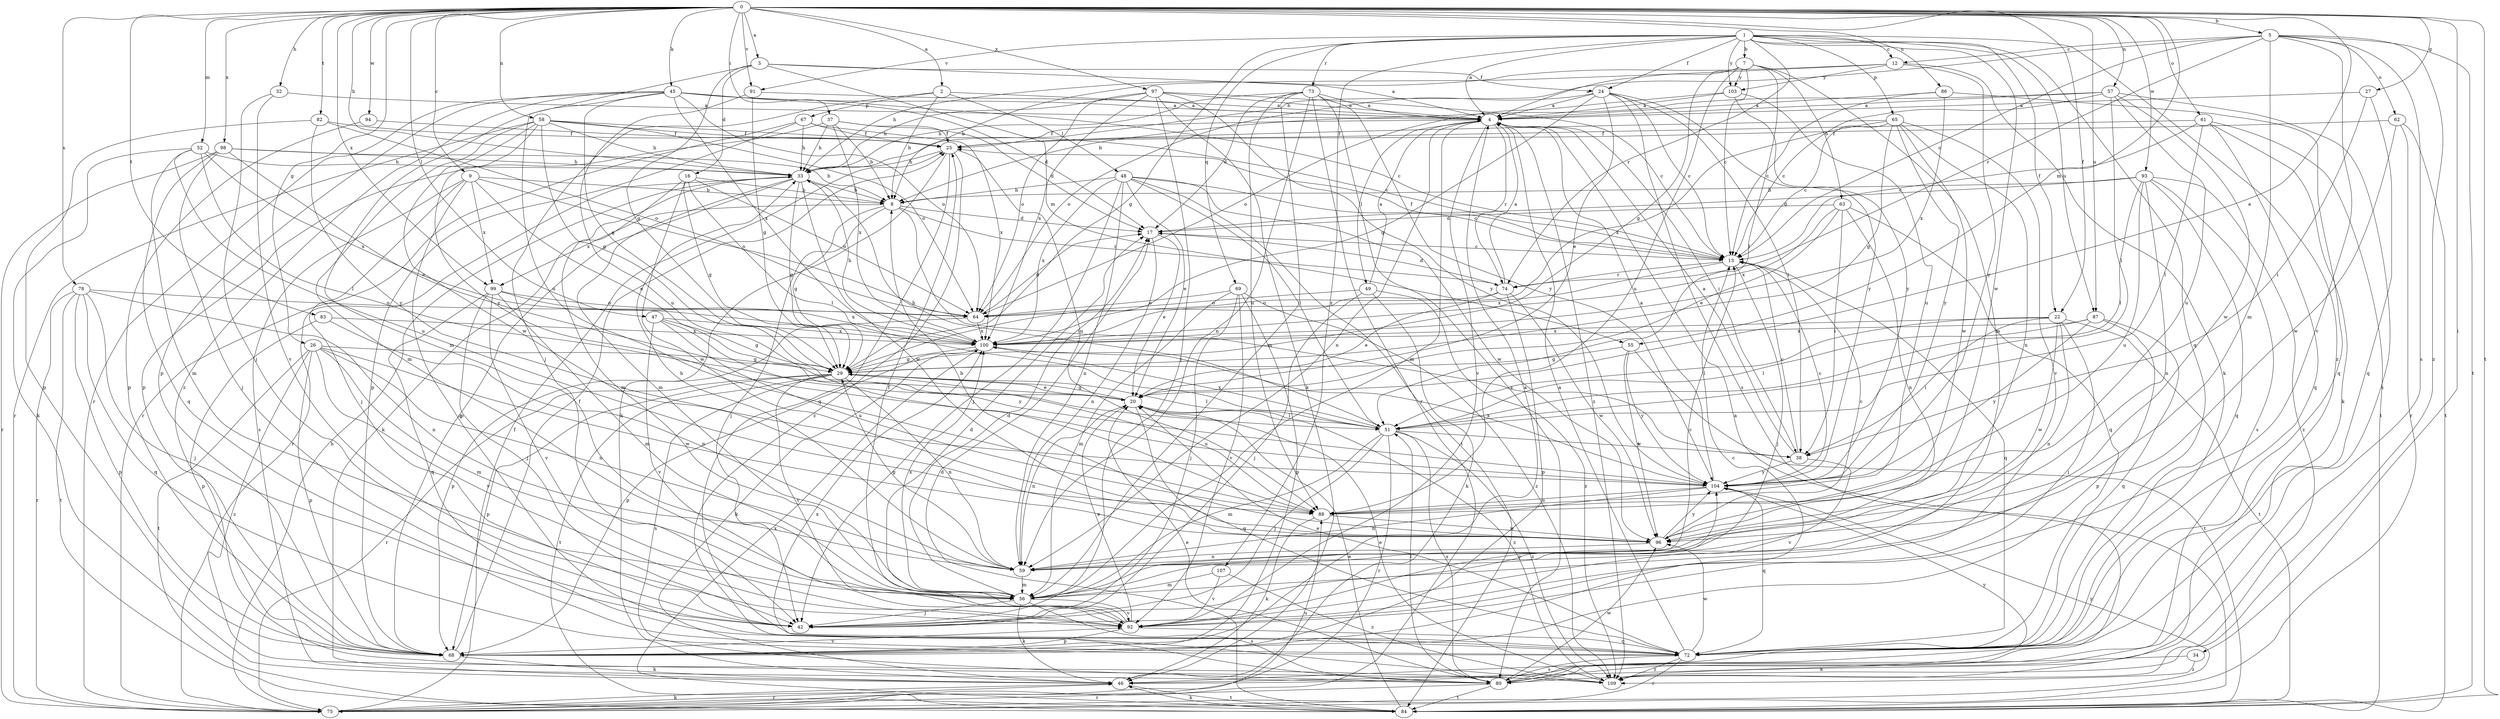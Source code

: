 strict digraph  {
0;
1;
2;
3;
4;
5;
7;
8;
9;
12;
13;
16;
17;
20;
22;
24;
25;
26;
27;
29;
32;
33;
34;
37;
38;
42;
45;
46;
47;
48;
49;
51;
52;
55;
56;
57;
58;
59;
61;
62;
63;
64;
65;
67;
68;
69;
72;
73;
74;
75;
78;
80;
82;
83;
84;
86;
87;
88;
91;
92;
93;
94;
96;
97;
98;
99;
100;
103;
104;
107;
109;
0 -> 2  [label=a];
0 -> 3  [label=a];
0 -> 5  [label=b];
0 -> 9  [label=c];
0 -> 20  [label=e];
0 -> 22  [label=f];
0 -> 26  [label=g];
0 -> 27  [label=g];
0 -> 32  [label=h];
0 -> 33  [label=h];
0 -> 34  [label=i];
0 -> 37  [label=i];
0 -> 45  [label=k];
0 -> 47  [label=l];
0 -> 52  [label=m];
0 -> 55  [label=m];
0 -> 57  [label=n];
0 -> 58  [label=n];
0 -> 61  [label=o];
0 -> 78  [label=s];
0 -> 82  [label=t];
0 -> 83  [label=t];
0 -> 84  [label=t];
0 -> 86  [label=u];
0 -> 87  [label=u];
0 -> 91  [label=v];
0 -> 93  [label=w];
0 -> 94  [label=w];
0 -> 97  [label=x];
0 -> 98  [label=x];
0 -> 99  [label=x];
1 -> 4  [label=a];
1 -> 7  [label=b];
1 -> 12  [label=c];
1 -> 22  [label=f];
1 -> 24  [label=f];
1 -> 29  [label=g];
1 -> 65  [label=p];
1 -> 69  [label=q];
1 -> 72  [label=q];
1 -> 73  [label=r];
1 -> 74  [label=r];
1 -> 87  [label=u];
1 -> 91  [label=v];
1 -> 96  [label=w];
1 -> 103  [label=y];
1 -> 107  [label=z];
1 -> 109  [label=z];
2 -> 4  [label=a];
2 -> 8  [label=b];
2 -> 42  [label=j];
2 -> 48  [label=l];
2 -> 67  [label=p];
3 -> 4  [label=a];
3 -> 16  [label=d];
3 -> 24  [label=f];
3 -> 29  [label=g];
3 -> 55  [label=m];
3 -> 88  [label=u];
4 -> 25  [label=f];
4 -> 38  [label=i];
4 -> 49  [label=l];
4 -> 56  [label=m];
4 -> 59  [label=n];
4 -> 74  [label=r];
4 -> 92  [label=v];
4 -> 109  [label=z];
5 -> 12  [label=c];
5 -> 13  [label=c];
5 -> 33  [label=h];
5 -> 56  [label=m];
5 -> 62  [label=o];
5 -> 74  [label=r];
5 -> 80  [label=s];
5 -> 84  [label=t];
5 -> 92  [label=v];
5 -> 109  [label=z];
7 -> 4  [label=a];
7 -> 13  [label=c];
7 -> 29  [label=g];
7 -> 51  [label=l];
7 -> 56  [label=m];
7 -> 63  [label=o];
7 -> 88  [label=u];
7 -> 103  [label=y];
8 -> 17  [label=d];
8 -> 29  [label=g];
8 -> 38  [label=i];
8 -> 42  [label=j];
8 -> 74  [label=r];
8 -> 99  [label=x];
9 -> 8  [label=b];
9 -> 20  [label=e];
9 -> 42  [label=j];
9 -> 64  [label=o];
9 -> 72  [label=q];
9 -> 80  [label=s];
9 -> 99  [label=x];
12 -> 8  [label=b];
12 -> 33  [label=h];
12 -> 46  [label=k];
12 -> 103  [label=y];
12 -> 104  [label=y];
13 -> 25  [label=f];
13 -> 42  [label=j];
13 -> 72  [label=q];
13 -> 74  [label=r];
13 -> 100  [label=x];
16 -> 8  [label=b];
16 -> 29  [label=g];
16 -> 51  [label=l];
16 -> 56  [label=m];
16 -> 64  [label=o];
16 -> 96  [label=w];
17 -> 13  [label=c];
17 -> 20  [label=e];
17 -> 59  [label=n];
20 -> 29  [label=g];
20 -> 51  [label=l];
20 -> 59  [label=n];
20 -> 72  [label=q];
20 -> 109  [label=z];
22 -> 38  [label=i];
22 -> 42  [label=j];
22 -> 51  [label=l];
22 -> 59  [label=n];
22 -> 84  [label=t];
22 -> 96  [label=w];
22 -> 100  [label=x];
24 -> 4  [label=a];
24 -> 13  [label=c];
24 -> 20  [label=e];
24 -> 29  [label=g];
24 -> 38  [label=i];
24 -> 64  [label=o];
24 -> 80  [label=s];
24 -> 104  [label=y];
25 -> 33  [label=h];
25 -> 46  [label=k];
25 -> 72  [label=q];
25 -> 88  [label=u];
25 -> 109  [label=z];
26 -> 29  [label=g];
26 -> 56  [label=m];
26 -> 59  [label=n];
26 -> 68  [label=p];
26 -> 84  [label=t];
26 -> 92  [label=v];
26 -> 96  [label=w];
26 -> 109  [label=z];
27 -> 4  [label=a];
27 -> 38  [label=i];
27 -> 72  [label=q];
29 -> 20  [label=e];
29 -> 51  [label=l];
29 -> 59  [label=n];
29 -> 68  [label=p];
29 -> 75  [label=r];
29 -> 80  [label=s];
29 -> 84  [label=t];
29 -> 88  [label=u];
29 -> 92  [label=v];
32 -> 4  [label=a];
32 -> 42  [label=j];
32 -> 92  [label=v];
33 -> 8  [label=b];
33 -> 29  [label=g];
33 -> 46  [label=k];
33 -> 56  [label=m];
33 -> 68  [label=p];
33 -> 75  [label=r];
33 -> 96  [label=w];
34 -> 46  [label=k];
34 -> 109  [label=z];
37 -> 8  [label=b];
37 -> 17  [label=d];
37 -> 25  [label=f];
37 -> 33  [label=h];
37 -> 68  [label=p];
37 -> 100  [label=x];
38 -> 4  [label=a];
38 -> 13  [label=c];
38 -> 92  [label=v];
38 -> 104  [label=y];
45 -> 4  [label=a];
45 -> 13  [label=c];
45 -> 17  [label=d];
45 -> 29  [label=g];
45 -> 56  [label=m];
45 -> 64  [label=o];
45 -> 68  [label=p];
45 -> 75  [label=r];
45 -> 100  [label=x];
45 -> 109  [label=z];
46 -> 75  [label=r];
46 -> 84  [label=t];
47 -> 29  [label=g];
47 -> 88  [label=u];
47 -> 92  [label=v];
47 -> 100  [label=x];
47 -> 104  [label=y];
48 -> 8  [label=b];
48 -> 13  [label=c];
48 -> 20  [label=e];
48 -> 42  [label=j];
48 -> 51  [label=l];
48 -> 59  [label=n];
48 -> 84  [label=t];
48 -> 96  [label=w];
48 -> 100  [label=x];
49 -> 4  [label=a];
49 -> 42  [label=j];
49 -> 46  [label=k];
49 -> 64  [label=o];
49 -> 109  [label=z];
51 -> 33  [label=h];
51 -> 38  [label=i];
51 -> 42  [label=j];
51 -> 56  [label=m];
51 -> 75  [label=r];
51 -> 80  [label=s];
51 -> 100  [label=x];
51 -> 109  [label=z];
52 -> 33  [label=h];
52 -> 46  [label=k];
52 -> 51  [label=l];
52 -> 56  [label=m];
52 -> 88  [label=u];
52 -> 100  [label=x];
55 -> 29  [label=g];
55 -> 84  [label=t];
55 -> 96  [label=w];
55 -> 104  [label=y];
56 -> 13  [label=c];
56 -> 17  [label=d];
56 -> 42  [label=j];
56 -> 46  [label=k];
56 -> 80  [label=s];
56 -> 92  [label=v];
56 -> 100  [label=x];
57 -> 4  [label=a];
57 -> 8  [label=b];
57 -> 13  [label=c];
57 -> 51  [label=l];
57 -> 80  [label=s];
57 -> 88  [label=u];
57 -> 96  [label=w];
58 -> 13  [label=c];
58 -> 25  [label=f];
58 -> 29  [label=g];
58 -> 33  [label=h];
58 -> 56  [label=m];
58 -> 64  [label=o];
58 -> 75  [label=r];
58 -> 96  [label=w];
58 -> 104  [label=y];
59 -> 29  [label=g];
59 -> 33  [label=h];
59 -> 56  [label=m];
61 -> 13  [label=c];
61 -> 25  [label=f];
61 -> 46  [label=k];
61 -> 51  [label=l];
61 -> 72  [label=q];
61 -> 84  [label=t];
62 -> 25  [label=f];
62 -> 75  [label=r];
62 -> 84  [label=t];
62 -> 96  [label=w];
63 -> 17  [label=d];
63 -> 20  [label=e];
63 -> 38  [label=i];
63 -> 59  [label=n];
63 -> 72  [label=q];
63 -> 100  [label=x];
64 -> 17  [label=d];
64 -> 68  [label=p];
64 -> 100  [label=x];
65 -> 13  [label=c];
65 -> 25  [label=f];
65 -> 29  [label=g];
65 -> 59  [label=n];
65 -> 92  [label=v];
65 -> 96  [label=w];
65 -> 100  [label=x];
65 -> 104  [label=y];
67 -> 25  [label=f];
67 -> 33  [label=h];
67 -> 68  [label=p];
67 -> 75  [label=r];
67 -> 100  [label=x];
68 -> 4  [label=a];
68 -> 13  [label=c];
68 -> 25  [label=f];
68 -> 46  [label=k];
68 -> 92  [label=v];
69 -> 42  [label=j];
69 -> 56  [label=m];
69 -> 64  [label=o];
69 -> 68  [label=p];
69 -> 92  [label=v];
69 -> 109  [label=z];
72 -> 4  [label=a];
72 -> 20  [label=e];
72 -> 75  [label=r];
72 -> 80  [label=s];
72 -> 96  [label=w];
72 -> 109  [label=z];
73 -> 4  [label=a];
73 -> 17  [label=d];
73 -> 33  [label=h];
73 -> 56  [label=m];
73 -> 59  [label=n];
73 -> 75  [label=r];
73 -> 80  [label=s];
73 -> 88  [label=u];
73 -> 104  [label=y];
74 -> 4  [label=a];
74 -> 17  [label=d];
74 -> 20  [label=e];
74 -> 64  [label=o];
74 -> 68  [label=p];
74 -> 96  [label=w];
75 -> 25  [label=f];
75 -> 33  [label=h];
75 -> 46  [label=k];
75 -> 88  [label=u];
75 -> 104  [label=y];
78 -> 42  [label=j];
78 -> 59  [label=n];
78 -> 64  [label=o];
78 -> 68  [label=p];
78 -> 72  [label=q];
78 -> 75  [label=r];
78 -> 84  [label=t];
80 -> 20  [label=e];
80 -> 51  [label=l];
80 -> 75  [label=r];
80 -> 84  [label=t];
80 -> 96  [label=w];
80 -> 100  [label=x];
80 -> 104  [label=y];
82 -> 25  [label=f];
82 -> 64  [label=o];
82 -> 68  [label=p];
82 -> 104  [label=y];
83 -> 59  [label=n];
83 -> 68  [label=p];
83 -> 100  [label=x];
84 -> 4  [label=a];
84 -> 17  [label=d];
84 -> 20  [label=e];
84 -> 46  [label=k];
84 -> 100  [label=x];
86 -> 4  [label=a];
86 -> 13  [label=c];
86 -> 72  [label=q];
86 -> 100  [label=x];
87 -> 51  [label=l];
87 -> 68  [label=p];
87 -> 72  [label=q];
87 -> 100  [label=x];
87 -> 104  [label=y];
88 -> 46  [label=k];
88 -> 96  [label=w];
91 -> 4  [label=a];
91 -> 29  [label=g];
91 -> 88  [label=u];
92 -> 17  [label=d];
92 -> 20  [label=e];
92 -> 25  [label=f];
92 -> 68  [label=p];
92 -> 72  [label=q];
92 -> 104  [label=y];
93 -> 8  [label=b];
93 -> 17  [label=d];
93 -> 51  [label=l];
93 -> 59  [label=n];
93 -> 72  [label=q];
93 -> 80  [label=s];
93 -> 88  [label=u];
93 -> 109  [label=z];
94 -> 25  [label=f];
94 -> 68  [label=p];
96 -> 8  [label=b];
96 -> 13  [label=c];
96 -> 59  [label=n];
96 -> 104  [label=y];
97 -> 4  [label=a];
97 -> 13  [label=c];
97 -> 33  [label=h];
97 -> 42  [label=j];
97 -> 46  [label=k];
97 -> 64  [label=o];
97 -> 100  [label=x];
97 -> 104  [label=y];
98 -> 8  [label=b];
98 -> 20  [label=e];
98 -> 33  [label=h];
98 -> 42  [label=j];
98 -> 72  [label=q];
98 -> 75  [label=r];
99 -> 42  [label=j];
99 -> 56  [label=m];
99 -> 64  [label=o];
99 -> 72  [label=q];
99 -> 92  [label=v];
99 -> 100  [label=x];
100 -> 29  [label=g];
100 -> 33  [label=h];
100 -> 46  [label=k];
100 -> 68  [label=p];
103 -> 4  [label=a];
103 -> 64  [label=o];
103 -> 88  [label=u];
103 -> 104  [label=y];
104 -> 4  [label=a];
104 -> 13  [label=c];
104 -> 59  [label=n];
104 -> 72  [label=q];
104 -> 88  [label=u];
104 -> 100  [label=x];
107 -> 56  [label=m];
107 -> 92  [label=v];
107 -> 109  [label=z];
109 -> 20  [label=e];
}
